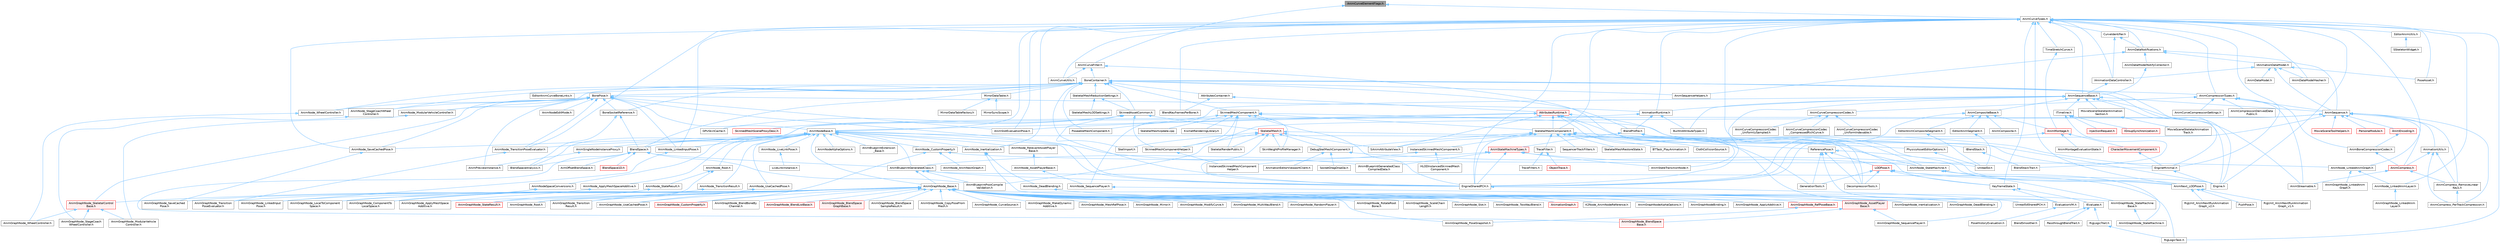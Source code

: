 digraph "AnimCurveElementFlags.h"
{
 // INTERACTIVE_SVG=YES
 // LATEX_PDF_SIZE
  bgcolor="transparent";
  edge [fontname=Helvetica,fontsize=10,labelfontname=Helvetica,labelfontsize=10];
  node [fontname=Helvetica,fontsize=10,shape=box,height=0.2,width=0.4];
  Node1 [id="Node000001",label="AnimCurveElementFlags.h",height=0.2,width=0.4,color="gray40", fillcolor="grey60", style="filled", fontcolor="black",tooltip=" "];
  Node1 -> Node2 [id="edge1_Node000001_Node000002",dir="back",color="steelblue1",style="solid",tooltip=" "];
  Node2 [id="Node000002",label="AnimCurveFilter.h",height=0.2,width=0.4,color="grey40", fillcolor="white", style="filled",URL="$d6/d0e/AnimCurveFilter_8h.html",tooltip=" "];
  Node2 -> Node3 [id="edge2_Node000002_Node000003",dir="back",color="steelblue1",style="solid",tooltip=" "];
  Node3 [id="Node000003",label="AnimCurveUtils.h",height=0.2,width=0.4,color="grey40", fillcolor="white", style="filled",URL="$d2/d99/AnimCurveUtils_8h.html",tooltip=" "];
  Node2 -> Node4 [id="edge3_Node000002_Node000004",dir="back",color="steelblue1",style="solid",tooltip=" "];
  Node4 [id="Node000004",label="BoneContainer.h",height=0.2,width=0.4,color="grey40", fillcolor="white", style="filled",URL="$d9/d68/BoneContainer_8h.html",tooltip=" "];
  Node4 -> Node5 [id="edge4_Node000004_Node000005",dir="back",color="steelblue1",style="solid",tooltip=" "];
  Node5 [id="Node000005",label="AnimCompressionTypes.h",height=0.2,width=0.4,color="grey40", fillcolor="white", style="filled",URL="$d1/d3b/AnimCompressionTypes_8h.html",tooltip=" "];
  Node5 -> Node6 [id="edge5_Node000005_Node000006",dir="back",color="steelblue1",style="solid",tooltip=" "];
  Node6 [id="Node000006",label="AnimBoneCompressionCodec.h",height=0.2,width=0.4,color="grey40", fillcolor="white", style="filled",URL="$dd/dc3/AnimBoneCompressionCodec_8h.html",tooltip=" "];
  Node6 -> Node7 [id="edge6_Node000006_Node000007",dir="back",color="steelblue1",style="solid",tooltip=" "];
  Node7 [id="Node000007",label="AnimCompress.h",height=0.2,width=0.4,color="red", fillcolor="#FFF0F0", style="filled",URL="$dd/d6d/AnimCompress_8h.html",tooltip=" "];
  Node7 -> Node11 [id="edge7_Node000007_Node000011",dir="back",color="steelblue1",style="solid",tooltip=" "];
  Node11 [id="Node000011",label="AnimCompress_RemoveLinear\lKeys.h",height=0.2,width=0.4,color="grey40", fillcolor="white", style="filled",URL="$d1/d0a/AnimCompress__RemoveLinearKeys_8h.html",tooltip=" "];
  Node11 -> Node12 [id="edge8_Node000011_Node000012",dir="back",color="steelblue1",style="solid",tooltip=" "];
  Node12 [id="Node000012",label="AnimCompress_PerTrackCompression.h",height=0.2,width=0.4,color="grey40", fillcolor="white", style="filled",URL="$d1/d22/AnimCompress__PerTrackCompression_8h.html",tooltip=" "];
  Node7 -> Node14 [id="edge9_Node000007_Node000014",dir="back",color="steelblue1",style="solid",tooltip=" "];
  Node14 [id="Node000014",label="AnimStreamable.h",height=0.2,width=0.4,color="grey40", fillcolor="white", style="filled",URL="$d1/d46/AnimStreamable_8h.html",tooltip=" "];
  Node5 -> Node15 [id="edge10_Node000005_Node000015",dir="back",color="steelblue1",style="solid",tooltip=" "];
  Node15 [id="Node000015",label="AnimCompressionDerivedData\lPublic.h",height=0.2,width=0.4,color="grey40", fillcolor="white", style="filled",URL="$dc/d36/AnimCompressionDerivedDataPublic_8h.html",tooltip=" "];
  Node5 -> Node16 [id="edge11_Node000005_Node000016",dir="back",color="steelblue1",style="solid",tooltip=" "];
  Node16 [id="Node000016",label="AnimCurveCompressionCodec.h",height=0.2,width=0.4,color="grey40", fillcolor="white", style="filled",URL="$d3/d77/AnimCurveCompressionCodec_8h.html",tooltip=" "];
  Node16 -> Node17 [id="edge12_Node000016_Node000017",dir="back",color="steelblue1",style="solid",tooltip=" "];
  Node17 [id="Node000017",label="AnimCurveCompressionCodec\l_CompressedRichCurve.h",height=0.2,width=0.4,color="grey40", fillcolor="white", style="filled",URL="$db/d72/AnimCurveCompressionCodec__CompressedRichCurve_8h.html",tooltip=" "];
  Node16 -> Node18 [id="edge13_Node000016_Node000018",dir="back",color="steelblue1",style="solid",tooltip=" "];
  Node18 [id="Node000018",label="AnimCurveCompressionCodec\l_UniformIndexable.h",height=0.2,width=0.4,color="grey40", fillcolor="white", style="filled",URL="$d7/d0a/AnimCurveCompressionCodec__UniformIndexable_8h.html",tooltip=" "];
  Node16 -> Node19 [id="edge14_Node000016_Node000019",dir="back",color="steelblue1",style="solid",tooltip=" "];
  Node19 [id="Node000019",label="AnimCurveCompressionCodec\l_UniformlySampled.h",height=0.2,width=0.4,color="grey40", fillcolor="white", style="filled",URL="$da/d4c/AnimCurveCompressionCodec__UniformlySampled_8h.html",tooltip=" "];
  Node5 -> Node20 [id="edge15_Node000005_Node000020",dir="back",color="steelblue1",style="solid",tooltip=" "];
  Node20 [id="Node000020",label="AnimCurveCompressionSettings.h",height=0.2,width=0.4,color="grey40", fillcolor="white", style="filled",URL="$d0/d49/AnimCurveCompressionSettings_8h.html",tooltip=" "];
  Node5 -> Node21 [id="edge16_Node000005_Node000021",dir="back",color="steelblue1",style="solid",tooltip=" "];
  Node21 [id="Node000021",label="AnimSequence.h",height=0.2,width=0.4,color="grey40", fillcolor="white", style="filled",URL="$d0/d8a/AnimSequence_8h.html",tooltip=" "];
  Node21 -> Node22 [id="edge17_Node000021_Node000022",dir="back",color="steelblue1",style="solid",tooltip=" "];
  Node22 [id="Node000022",label="AnimBlueprintPostCompile\lValidation.h",height=0.2,width=0.4,color="grey40", fillcolor="white", style="filled",URL="$de/d1b/AnimBlueprintPostCompileValidation_8h.html",tooltip=" "];
  Node21 -> Node7 [id="edge18_Node000021_Node000007",dir="back",color="steelblue1",style="solid",tooltip=" "];
  Node21 -> Node12 [id="edge19_Node000021_Node000012",dir="back",color="steelblue1",style="solid",tooltip=" "];
  Node21 -> Node11 [id="edge20_Node000021_Node000011",dir="back",color="steelblue1",style="solid",tooltip=" "];
  Node21 -> Node23 [id="edge21_Node000021_Node000023",dir="back",color="steelblue1",style="solid",tooltip=" "];
  Node23 [id="Node000023",label="AnimEncoding.h",height=0.2,width=0.4,color="red", fillcolor="#FFF0F0", style="filled",URL="$d9/dfd/AnimEncoding_8h.html",tooltip=" "];
  Node23 -> Node6 [id="edge22_Node000023_Node000006",dir="back",color="steelblue1",style="solid",tooltip=" "];
  Node21 -> Node28 [id="edge23_Node000021_Node000028",dir="back",color="steelblue1",style="solid",tooltip=" "];
  Node28 [id="Node000028",label="AnimationUtils.h",height=0.2,width=0.4,color="grey40", fillcolor="white", style="filled",URL="$d6/db6/AnimationUtils_8h.html",tooltip=" "];
  Node28 -> Node7 [id="edge24_Node000028_Node000007",dir="back",color="steelblue1",style="solid",tooltip=" "];
  Node28 -> Node12 [id="edge25_Node000028_Node000012",dir="back",color="steelblue1",style="solid",tooltip=" "];
  Node28 -> Node11 [id="edge26_Node000028_Node000011",dir="back",color="steelblue1",style="solid",tooltip=" "];
  Node21 -> Node29 [id="edge27_Node000021_Node000029",dir="back",color="steelblue1",style="solid",tooltip=" "];
  Node29 [id="Node000029",label="BlendSpaceAnalysis.h",height=0.2,width=0.4,color="grey40", fillcolor="white", style="filled",URL="$d7/daf/BlendSpaceAnalysis_8h.html",tooltip=" "];
  Node21 -> Node30 [id="edge28_Node000021_Node000030",dir="back",color="steelblue1",style="solid",tooltip=" "];
  Node30 [id="Node000030",label="EngineSharedPCH.h",height=0.2,width=0.4,color="grey40", fillcolor="white", style="filled",URL="$dc/dbb/EngineSharedPCH_8h.html",tooltip=" "];
  Node30 -> Node31 [id="edge29_Node000030_Node000031",dir="back",color="steelblue1",style="solid",tooltip=" "];
  Node31 [id="Node000031",label="UnrealEdSharedPCH.h",height=0.2,width=0.4,color="grey40", fillcolor="white", style="filled",URL="$d1/de6/UnrealEdSharedPCH_8h.html",tooltip=" "];
  Node21 -> Node32 [id="edge30_Node000021_Node000032",dir="back",color="steelblue1",style="solid",tooltip=" "];
  Node32 [id="Node000032",label="MovieSceneToolHelpers.h",height=0.2,width=0.4,color="red", fillcolor="#FFF0F0", style="filled",URL="$d4/d0e/MovieSceneToolHelpers_8h.html",tooltip=" "];
  Node21 -> Node37 [id="edge31_Node000021_Node000037",dir="back",color="steelblue1",style="solid",tooltip=" "];
  Node37 [id="Node000037",label="PersonaModule.h",height=0.2,width=0.4,color="red", fillcolor="#FFF0F0", style="filled",URL="$de/d74/PersonaModule_8h.html",tooltip=" "];
  Node5 -> Node14 [id="edge32_Node000005_Node000014",dir="back",color="steelblue1",style="solid",tooltip=" "];
  Node4 -> Node39 [id="edge33_Node000004_Node000039",dir="back",color="steelblue1",style="solid",tooltip=" "];
  Node39 [id="Node000039",label="AnimNode_ModularVehicleController.h",height=0.2,width=0.4,color="grey40", fillcolor="white", style="filled",URL="$d8/d10/AnimNode__ModularVehicleController_8h.html",tooltip=" "];
  Node39 -> Node40 [id="edge34_Node000039_Node000040",dir="back",color="steelblue1",style="solid",tooltip=" "];
  Node40 [id="Node000040",label="AnimGraphNode_ModularVehicle\lController.h",height=0.2,width=0.4,color="grey40", fillcolor="white", style="filled",URL="$d3/d04/AnimGraphNode__ModularVehicleController_8h.html",tooltip=" "];
  Node4 -> Node41 [id="edge35_Node000004_Node000041",dir="back",color="steelblue1",style="solid",tooltip=" "];
  Node41 [id="Node000041",label="AnimNode_StageCoachWheel\lController.h",height=0.2,width=0.4,color="grey40", fillcolor="white", style="filled",URL="$d0/d68/AnimNode__StageCoachWheelController_8h.html",tooltip=" "];
  Node41 -> Node42 [id="edge36_Node000041_Node000042",dir="back",color="steelblue1",style="solid",tooltip=" "];
  Node42 [id="Node000042",label="AnimGraphNode_StageCoach\lWheelController.h",height=0.2,width=0.4,color="grey40", fillcolor="white", style="filled",URL="$d6/dbe/AnimGraphNode__StageCoachWheelController_8h.html",tooltip=" "];
  Node4 -> Node43 [id="edge37_Node000004_Node000043",dir="back",color="steelblue1",style="solid",tooltip=" "];
  Node43 [id="Node000043",label="AnimNode_WheelController.h",height=0.2,width=0.4,color="grey40", fillcolor="white", style="filled",URL="$d4/dbf/AnimNode__WheelController_8h.html",tooltip=" "];
  Node43 -> Node44 [id="edge38_Node000043_Node000044",dir="back",color="steelblue1",style="solid",tooltip=" "];
  Node44 [id="Node000044",label="AnimGraphNode_WheelController.h",height=0.2,width=0.4,color="grey40", fillcolor="white", style="filled",URL="$df/de4/AnimGraphNode__WheelController_8h.html",tooltip=" "];
  Node4 -> Node45 [id="edge39_Node000004_Node000045",dir="back",color="steelblue1",style="solid",tooltip=" "];
  Node45 [id="Node000045",label="AnimSequenceHelpers.h",height=0.2,width=0.4,color="grey40", fillcolor="white", style="filled",URL="$dd/d12/AnimSequenceHelpers_8h.html",tooltip=" "];
  Node4 -> Node46 [id="edge40_Node000004_Node000046",dir="back",color="steelblue1",style="solid",tooltip=" "];
  Node46 [id="Node000046",label="AttributesContainer.h",height=0.2,width=0.4,color="grey40", fillcolor="white", style="filled",URL="$d7/db7/AttributesContainer_8h.html",tooltip=" "];
  Node46 -> Node47 [id="edge41_Node000046_Node000047",dir="back",color="steelblue1",style="solid",tooltip=" "];
  Node47 [id="Node000047",label="AttributesRuntime.h",height=0.2,width=0.4,color="red", fillcolor="#FFF0F0", style="filled",URL="$dc/dc1/AttributesRuntime_8h.html",tooltip=" "];
  Node47 -> Node48 [id="edge42_Node000047_Node000048",dir="back",color="steelblue1",style="solid",tooltip=" "];
  Node48 [id="Node000048",label="AnimNext_LODPose.h",height=0.2,width=0.4,color="grey40", fillcolor="white", style="filled",URL="$d7/d76/AnimNext__LODPose_8h.html",tooltip=" "];
  Node48 -> Node49 [id="edge43_Node000048_Node000049",dir="back",color="steelblue1",style="solid",tooltip=" "];
  Node49 [id="Node000049",label="PushPose.h",height=0.2,width=0.4,color="grey40", fillcolor="white", style="filled",URL="$d2/de9/PushPose_8h.html",tooltip=" "];
  Node48 -> Node50 [id="edge44_Node000048_Node000050",dir="back",color="steelblue1",style="solid",tooltip=" "];
  Node50 [id="Node000050",label="RigUnit_AnimNextRunAnimation\lGraph_v1.h",height=0.2,width=0.4,color="grey40", fillcolor="white", style="filled",URL="$d1/df7/RigUnit__AnimNextRunAnimationGraph__v1_8h.html",tooltip=" "];
  Node48 -> Node51 [id="edge45_Node000048_Node000051",dir="back",color="steelblue1",style="solid",tooltip=" "];
  Node51 [id="Node000051",label="RigUnit_AnimNextRunAnimation\lGraph_v2.h",height=0.2,width=0.4,color="grey40", fillcolor="white", style="filled",URL="$d6/d84/RigUnit__AnimNextRunAnimationGraph__v2_8h.html",tooltip=" "];
  Node47 -> Node52 [id="edge46_Node000047_Node000052",dir="back",color="steelblue1",style="solid",tooltip=" "];
  Node52 [id="Node000052",label="AnimNodeBase.h",height=0.2,width=0.4,color="grey40", fillcolor="white", style="filled",URL="$d9/dce/AnimNodeBase_8h.html",tooltip=" "];
  Node52 -> Node53 [id="edge47_Node000052_Node000053",dir="back",color="steelblue1",style="solid",tooltip=" "];
  Node53 [id="Node000053",label="AnimBlueprintExtension\l_Base.h",height=0.2,width=0.4,color="grey40", fillcolor="white", style="filled",URL="$d1/d73/AnimBlueprintExtension__Base_8h.html",tooltip=" "];
  Node52 -> Node54 [id="edge48_Node000052_Node000054",dir="back",color="steelblue1",style="solid",tooltip=" "];
  Node54 [id="Node000054",label="AnimBlueprintGeneratedClass.h",height=0.2,width=0.4,color="grey40", fillcolor="white", style="filled",URL="$dc/d81/AnimBlueprintGeneratedClass_8h.html",tooltip=" "];
  Node54 -> Node22 [id="edge49_Node000054_Node000022",dir="back",color="steelblue1",style="solid",tooltip=" "];
  Node54 -> Node55 [id="edge50_Node000054_Node000055",dir="back",color="steelblue1",style="solid",tooltip=" "];
  Node55 [id="Node000055",label="AnimGraphNode_Base.h",height=0.2,width=0.4,color="grey40", fillcolor="white", style="filled",URL="$d0/dfb/AnimGraphNode__Base_8h.html",tooltip=" "];
  Node55 -> Node56 [id="edge51_Node000055_Node000056",dir="back",color="steelblue1",style="solid",tooltip=" "];
  Node56 [id="Node000056",label="AnimGraphNodeAlphaOptions.h",height=0.2,width=0.4,color="grey40", fillcolor="white", style="filled",URL="$d6/df6/AnimGraphNodeAlphaOptions_8h.html",tooltip=" "];
  Node55 -> Node57 [id="edge52_Node000055_Node000057",dir="back",color="steelblue1",style="solid",tooltip=" "];
  Node57 [id="Node000057",label="AnimGraphNodeBinding.h",height=0.2,width=0.4,color="grey40", fillcolor="white", style="filled",URL="$d6/d3b/AnimGraphNodeBinding_8h.html",tooltip=" "];
  Node55 -> Node58 [id="edge53_Node000055_Node000058",dir="back",color="steelblue1",style="solid",tooltip=" "];
  Node58 [id="Node000058",label="AnimGraphNode_ApplyAdditive.h",height=0.2,width=0.4,color="grey40", fillcolor="white", style="filled",URL="$da/d67/AnimGraphNode__ApplyAdditive_8h.html",tooltip=" "];
  Node55 -> Node59 [id="edge54_Node000055_Node000059",dir="back",color="steelblue1",style="solid",tooltip=" "];
  Node59 [id="Node000059",label="AnimGraphNode_ApplyMeshSpace\lAdditive.h",height=0.2,width=0.4,color="grey40", fillcolor="white", style="filled",URL="$dd/dc4/AnimGraphNode__ApplyMeshSpaceAdditive_8h.html",tooltip=" "];
  Node55 -> Node60 [id="edge55_Node000055_Node000060",dir="back",color="steelblue1",style="solid",tooltip=" "];
  Node60 [id="Node000060",label="AnimGraphNode_AssetPlayer\lBase.h",height=0.2,width=0.4,color="red", fillcolor="#FFF0F0", style="filled",URL="$d1/d4f/AnimGraphNode__AssetPlayerBase_8h.html",tooltip=" "];
  Node60 -> Node61 [id="edge56_Node000060_Node000061",dir="back",color="steelblue1",style="solid",tooltip=" "];
  Node61 [id="Node000061",label="AnimGraphNode_BlendSpace\lBase.h",height=0.2,width=0.4,color="red", fillcolor="#FFF0F0", style="filled",URL="$d7/d6d/AnimGraphNode__BlendSpaceBase_8h.html",tooltip=" "];
  Node60 -> Node71 [id="edge57_Node000060_Node000071",dir="back",color="steelblue1",style="solid",tooltip=" "];
  Node71 [id="Node000071",label="AnimGraphNode_SequencePlayer.h",height=0.2,width=0.4,color="grey40", fillcolor="white", style="filled",URL="$d2/d91/AnimGraphNode__SequencePlayer_8h.html",tooltip=" "];
  Node55 -> Node72 [id="edge58_Node000055_Node000072",dir="back",color="steelblue1",style="solid",tooltip=" "];
  Node72 [id="Node000072",label="AnimGraphNode_BlendBoneBy\lChannel.h",height=0.2,width=0.4,color="grey40", fillcolor="white", style="filled",URL="$de/da9/AnimGraphNode__BlendBoneByChannel_8h.html",tooltip=" "];
  Node55 -> Node73 [id="edge59_Node000055_Node000073",dir="back",color="steelblue1",style="solid",tooltip=" "];
  Node73 [id="Node000073",label="AnimGraphNode_BlendListBase.h",height=0.2,width=0.4,color="red", fillcolor="#FFF0F0", style="filled",URL="$d7/d20/AnimGraphNode__BlendListBase_8h.html",tooltip=" "];
  Node55 -> Node78 [id="edge60_Node000055_Node000078",dir="back",color="steelblue1",style="solid",tooltip=" "];
  Node78 [id="Node000078",label="AnimGraphNode_BlendSpace\lGraphBase.h",height=0.2,width=0.4,color="red", fillcolor="#FFF0F0", style="filled",URL="$d6/d44/AnimGraphNode__BlendSpaceGraphBase_8h.html",tooltip=" "];
  Node55 -> Node81 [id="edge61_Node000055_Node000081",dir="back",color="steelblue1",style="solid",tooltip=" "];
  Node81 [id="Node000081",label="AnimGraphNode_BlendSpace\lSampleResult.h",height=0.2,width=0.4,color="grey40", fillcolor="white", style="filled",URL="$de/df8/AnimGraphNode__BlendSpaceSampleResult_8h.html",tooltip=" "];
  Node55 -> Node82 [id="edge62_Node000055_Node000082",dir="back",color="steelblue1",style="solid",tooltip=" "];
  Node82 [id="Node000082",label="AnimGraphNode_ComponentTo\lLocalSpace.h",height=0.2,width=0.4,color="grey40", fillcolor="white", style="filled",URL="$d1/d3f/AnimGraphNode__ComponentToLocalSpace_8h.html",tooltip=" "];
  Node55 -> Node83 [id="edge63_Node000055_Node000083",dir="back",color="steelblue1",style="solid",tooltip=" "];
  Node83 [id="Node000083",label="AnimGraphNode_CopyPoseFrom\lMesh.h",height=0.2,width=0.4,color="grey40", fillcolor="white", style="filled",URL="$d6/d71/AnimGraphNode__CopyPoseFromMesh_8h.html",tooltip=" "];
  Node55 -> Node84 [id="edge64_Node000055_Node000084",dir="back",color="steelblue1",style="solid",tooltip=" "];
  Node84 [id="Node000084",label="AnimGraphNode_CurveSource.h",height=0.2,width=0.4,color="grey40", fillcolor="white", style="filled",URL="$dc/de5/AnimGraphNode__CurveSource_8h.html",tooltip=" "];
  Node55 -> Node85 [id="edge65_Node000055_Node000085",dir="back",color="steelblue1",style="solid",tooltip=" "];
  Node85 [id="Node000085",label="AnimGraphNode_CustomProperty.h",height=0.2,width=0.4,color="red", fillcolor="#FFF0F0", style="filled",URL="$d8/d3f/AnimGraphNode__CustomProperty_8h.html",tooltip=" "];
  Node55 -> Node89 [id="edge66_Node000055_Node000089",dir="back",color="steelblue1",style="solid",tooltip=" "];
  Node89 [id="Node000089",label="AnimGraphNode_DeadBlending.h",height=0.2,width=0.4,color="grey40", fillcolor="white", style="filled",URL="$d8/d73/AnimGraphNode__DeadBlending_8h.html",tooltip=" "];
  Node55 -> Node90 [id="edge67_Node000055_Node000090",dir="back",color="steelblue1",style="solid",tooltip=" "];
  Node90 [id="Node000090",label="AnimGraphNode_Inertialization.h",height=0.2,width=0.4,color="grey40", fillcolor="white", style="filled",URL="$d7/d66/AnimGraphNode__Inertialization_8h.html",tooltip=" "];
  Node55 -> Node91 [id="edge68_Node000055_Node000091",dir="back",color="steelblue1",style="solid",tooltip=" "];
  Node91 [id="Node000091",label="AnimGraphNode_LinkedInput\lPose.h",height=0.2,width=0.4,color="grey40", fillcolor="white", style="filled",URL="$d7/d8c/AnimGraphNode__LinkedInputPose_8h.html",tooltip=" "];
  Node55 -> Node92 [id="edge69_Node000055_Node000092",dir="back",color="steelblue1",style="solid",tooltip=" "];
  Node92 [id="Node000092",label="AnimGraphNode_LocalToComponent\lSpace.h",height=0.2,width=0.4,color="grey40", fillcolor="white", style="filled",URL="$d6/d01/AnimGraphNode__LocalToComponentSpace_8h.html",tooltip=" "];
  Node55 -> Node93 [id="edge70_Node000055_Node000093",dir="back",color="steelblue1",style="solid",tooltip=" "];
  Node93 [id="Node000093",label="AnimGraphNode_MakeDynamic\lAdditive.h",height=0.2,width=0.4,color="grey40", fillcolor="white", style="filled",URL="$d4/dc9/AnimGraphNode__MakeDynamicAdditive_8h.html",tooltip=" "];
  Node55 -> Node94 [id="edge71_Node000055_Node000094",dir="back",color="steelblue1",style="solid",tooltip=" "];
  Node94 [id="Node000094",label="AnimGraphNode_MeshRefPose.h",height=0.2,width=0.4,color="grey40", fillcolor="white", style="filled",URL="$d3/d58/AnimGraphNode__MeshRefPose_8h.html",tooltip=" "];
  Node55 -> Node95 [id="edge72_Node000055_Node000095",dir="back",color="steelblue1",style="solid",tooltip=" "];
  Node95 [id="Node000095",label="AnimGraphNode_Mirror.h",height=0.2,width=0.4,color="grey40", fillcolor="white", style="filled",URL="$de/d96/AnimGraphNode__Mirror_8h.html",tooltip=" "];
  Node55 -> Node96 [id="edge73_Node000055_Node000096",dir="back",color="steelblue1",style="solid",tooltip=" "];
  Node96 [id="Node000096",label="AnimGraphNode_ModifyCurve.h",height=0.2,width=0.4,color="grey40", fillcolor="white", style="filled",URL="$d5/d09/AnimGraphNode__ModifyCurve_8h.html",tooltip=" "];
  Node55 -> Node97 [id="edge74_Node000055_Node000097",dir="back",color="steelblue1",style="solid",tooltip=" "];
  Node97 [id="Node000097",label="AnimGraphNode_MultiWayBlend.h",height=0.2,width=0.4,color="grey40", fillcolor="white", style="filled",URL="$dd/dcb/AnimGraphNode__MultiWayBlend_8h.html",tooltip=" "];
  Node55 -> Node98 [id="edge75_Node000055_Node000098",dir="back",color="steelblue1",style="solid",tooltip=" "];
  Node98 [id="Node000098",label="AnimGraphNode_PoseSnapshot.h",height=0.2,width=0.4,color="grey40", fillcolor="white", style="filled",URL="$d1/d92/AnimGraphNode__PoseSnapshot_8h.html",tooltip=" "];
  Node55 -> Node99 [id="edge76_Node000055_Node000099",dir="back",color="steelblue1",style="solid",tooltip=" "];
  Node99 [id="Node000099",label="AnimGraphNode_RandomPlayer.h",height=0.2,width=0.4,color="grey40", fillcolor="white", style="filled",URL="$dc/d48/AnimGraphNode__RandomPlayer_8h.html",tooltip=" "];
  Node55 -> Node100 [id="edge77_Node000055_Node000100",dir="back",color="steelblue1",style="solid",tooltip=" "];
  Node100 [id="Node000100",label="AnimGraphNode_RefPoseBase.h",height=0.2,width=0.4,color="red", fillcolor="#FFF0F0", style="filled",URL="$d8/d34/AnimGraphNode__RefPoseBase_8h.html",tooltip=" "];
  Node100 -> Node98 [id="edge78_Node000100_Node000098",dir="back",color="steelblue1",style="solid",tooltip=" "];
  Node55 -> Node103 [id="edge79_Node000055_Node000103",dir="back",color="steelblue1",style="solid",tooltip=" "];
  Node103 [id="Node000103",label="AnimGraphNode_Root.h",height=0.2,width=0.4,color="grey40", fillcolor="white", style="filled",URL="$d2/d39/AnimGraphNode__Root_8h.html",tooltip=" "];
  Node55 -> Node104 [id="edge80_Node000055_Node000104",dir="back",color="steelblue1",style="solid",tooltip=" "];
  Node104 [id="Node000104",label="AnimGraphNode_RotateRoot\lBone.h",height=0.2,width=0.4,color="grey40", fillcolor="white", style="filled",URL="$d4/de0/AnimGraphNode__RotateRootBone_8h.html",tooltip=" "];
  Node55 -> Node105 [id="edge81_Node000055_Node000105",dir="back",color="steelblue1",style="solid",tooltip=" "];
  Node105 [id="Node000105",label="AnimGraphNode_SaveCached\lPose.h",height=0.2,width=0.4,color="grey40", fillcolor="white", style="filled",URL="$df/d5e/AnimGraphNode__SaveCachedPose_8h.html",tooltip=" "];
  Node55 -> Node106 [id="edge82_Node000055_Node000106",dir="back",color="steelblue1",style="solid",tooltip=" "];
  Node106 [id="Node000106",label="AnimGraphNode_ScaleChain\lLength.h",height=0.2,width=0.4,color="grey40", fillcolor="white", style="filled",URL="$d9/df8/AnimGraphNode__ScaleChainLength_8h.html",tooltip=" "];
  Node55 -> Node107 [id="edge83_Node000055_Node000107",dir="back",color="steelblue1",style="solid",tooltip=" "];
  Node107 [id="Node000107",label="AnimGraphNode_SkeletalControl\lBase.h",height=0.2,width=0.4,color="red", fillcolor="#FFF0F0", style="filled",URL="$d9/dff/AnimGraphNode__SkeletalControlBase_8h.html",tooltip=" "];
  Node107 -> Node40 [id="edge84_Node000107_Node000040",dir="back",color="steelblue1",style="solid",tooltip=" "];
  Node107 -> Node42 [id="edge85_Node000107_Node000042",dir="back",color="steelblue1",style="solid",tooltip=" "];
  Node107 -> Node44 [id="edge86_Node000107_Node000044",dir="back",color="steelblue1",style="solid",tooltip=" "];
  Node55 -> Node129 [id="edge87_Node000055_Node000129",dir="back",color="steelblue1",style="solid",tooltip=" "];
  Node129 [id="Node000129",label="AnimGraphNode_Slot.h",height=0.2,width=0.4,color="grey40", fillcolor="white", style="filled",URL="$df/d63/AnimGraphNode__Slot_8h.html",tooltip=" "];
  Node55 -> Node130 [id="edge88_Node000055_Node000130",dir="back",color="steelblue1",style="solid",tooltip=" "];
  Node130 [id="Node000130",label="AnimGraphNode_StateMachine\lBase.h",height=0.2,width=0.4,color="grey40", fillcolor="white", style="filled",URL="$dc/d11/AnimGraphNode__StateMachineBase_8h.html",tooltip=" "];
  Node130 -> Node131 [id="edge89_Node000130_Node000131",dir="back",color="steelblue1",style="solid",tooltip=" "];
  Node131 [id="Node000131",label="AnimGraphNode_StateMachine.h",height=0.2,width=0.4,color="grey40", fillcolor="white", style="filled",URL="$d9/d4d/AnimGraphNode__StateMachine_8h.html",tooltip=" "];
  Node55 -> Node132 [id="edge90_Node000055_Node000132",dir="back",color="steelblue1",style="solid",tooltip=" "];
  Node132 [id="Node000132",label="AnimGraphNode_StateResult.h",height=0.2,width=0.4,color="red", fillcolor="#FFF0F0", style="filled",URL="$d3/d7e/AnimGraphNode__StateResult_8h.html",tooltip=" "];
  Node55 -> Node134 [id="edge91_Node000055_Node000134",dir="back",color="steelblue1",style="solid",tooltip=" "];
  Node134 [id="Node000134",label="AnimGraphNode_Transition\lPoseEvaluator.h",height=0.2,width=0.4,color="grey40", fillcolor="white", style="filled",URL="$d8/dec/AnimGraphNode__TransitionPoseEvaluator_8h.html",tooltip=" "];
  Node55 -> Node135 [id="edge92_Node000055_Node000135",dir="back",color="steelblue1",style="solid",tooltip=" "];
  Node135 [id="Node000135",label="AnimGraphNode_Transition\lResult.h",height=0.2,width=0.4,color="grey40", fillcolor="white", style="filled",URL="$d7/d74/AnimGraphNode__TransitionResult_8h.html",tooltip=" "];
  Node55 -> Node136 [id="edge93_Node000055_Node000136",dir="back",color="steelblue1",style="solid",tooltip=" "];
  Node136 [id="Node000136",label="AnimGraphNode_TwoWayBlend.h",height=0.2,width=0.4,color="grey40", fillcolor="white", style="filled",URL="$d0/df0/AnimGraphNode__TwoWayBlend_8h.html",tooltip=" "];
  Node55 -> Node137 [id="edge94_Node000055_Node000137",dir="back",color="steelblue1",style="solid",tooltip=" "];
  Node137 [id="Node000137",label="AnimGraphNode_UseCachedPose.h",height=0.2,width=0.4,color="grey40", fillcolor="white", style="filled",URL="$d8/d30/AnimGraphNode__UseCachedPose_8h.html",tooltip=" "];
  Node55 -> Node138 [id="edge95_Node000055_Node000138",dir="back",color="steelblue1",style="solid",tooltip=" "];
  Node138 [id="Node000138",label="AnimationGraph.h",height=0.2,width=0.4,color="red", fillcolor="#FFF0F0", style="filled",URL="$df/d2e/AnimationGraph_8h.html",tooltip=" "];
  Node55 -> Node143 [id="edge96_Node000055_Node000143",dir="back",color="steelblue1",style="solid",tooltip=" "];
  Node143 [id="Node000143",label="K2Node_AnimNodeReference.h",height=0.2,width=0.4,color="grey40", fillcolor="white", style="filled",URL="$d2/d81/K2Node__AnimNodeReference_8h.html",tooltip=" "];
  Node54 -> Node144 [id="edge97_Node000054_Node000144",dir="back",color="steelblue1",style="solid",tooltip=" "];
  Node144 [id="Node000144",label="Engine.h",height=0.2,width=0.4,color="grey40", fillcolor="white", style="filled",URL="$d1/d34/Public_2Engine_8h.html",tooltip=" "];
  Node54 -> Node30 [id="edge98_Node000054_Node000030",dir="back",color="steelblue1",style="solid",tooltip=" "];
  Node52 -> Node55 [id="edge99_Node000052_Node000055",dir="back",color="steelblue1",style="solid",tooltip=" "];
  Node52 -> Node145 [id="edge100_Node000052_Node000145",dir="back",color="steelblue1",style="solid",tooltip=" "];
  Node145 [id="Node000145",label="AnimNodeAlphaOptions.h",height=0.2,width=0.4,color="grey40", fillcolor="white", style="filled",URL="$df/d96/AnimNodeAlphaOptions_8h.html",tooltip=" "];
  Node52 -> Node146 [id="edge101_Node000052_Node000146",dir="back",color="steelblue1",style="solid",tooltip=" "];
  Node146 [id="Node000146",label="AnimNodeSpaceConversions.h",height=0.2,width=0.4,color="grey40", fillcolor="white", style="filled",URL="$da/d0a/AnimNodeSpaceConversions_8h.html",tooltip=" "];
  Node146 -> Node82 [id="edge102_Node000146_Node000082",dir="back",color="steelblue1",style="solid",tooltip=" "];
  Node146 -> Node92 [id="edge103_Node000146_Node000092",dir="back",color="steelblue1",style="solid",tooltip=" "];
  Node52 -> Node147 [id="edge104_Node000052_Node000147",dir="back",color="steelblue1",style="solid",tooltip=" "];
  Node147 [id="Node000147",label="AnimNode_ApplyMeshSpaceAdditive.h",height=0.2,width=0.4,color="grey40", fillcolor="white", style="filled",URL="$d9/d6b/AnimNode__ApplyMeshSpaceAdditive_8h.html",tooltip=" "];
  Node147 -> Node59 [id="edge105_Node000147_Node000059",dir="back",color="steelblue1",style="solid",tooltip=" "];
  Node52 -> Node148 [id="edge106_Node000052_Node000148",dir="back",color="steelblue1",style="solid",tooltip=" "];
  Node148 [id="Node000148",label="AnimNode_CustomProperty.h",height=0.2,width=0.4,color="grey40", fillcolor="white", style="filled",URL="$d3/ddc/AnimNode__CustomProperty_8h.html",tooltip=" "];
  Node148 -> Node85 [id="edge107_Node000148_Node000085",dir="back",color="steelblue1",style="solid",tooltip=" "];
  Node148 -> Node149 [id="edge108_Node000148_Node000149",dir="back",color="steelblue1",style="solid",tooltip=" "];
  Node149 [id="Node000149",label="AnimNode_AnimNextGraph.h",height=0.2,width=0.4,color="grey40", fillcolor="white", style="filled",URL="$d5/d20/AnimNode__AnimNextGraph_8h.html",tooltip=" "];
  Node148 -> Node150 [id="edge109_Node000148_Node000150",dir="back",color="steelblue1",style="solid",tooltip=" "];
  Node150 [id="Node000150",label="AnimNode_LinkedAnimGraph.h",height=0.2,width=0.4,color="grey40", fillcolor="white", style="filled",URL="$d8/d5e/AnimNode__LinkedAnimGraph_8h.html",tooltip=" "];
  Node150 -> Node87 [id="edge110_Node000150_Node000087",dir="back",color="steelblue1",style="solid",tooltip=" "];
  Node87 [id="Node000087",label="AnimGraphNode_LinkedAnim\lGraph.h",height=0.2,width=0.4,color="grey40", fillcolor="white", style="filled",URL="$da/dd5/AnimGraphNode__LinkedAnimGraph_8h.html",tooltip=" "];
  Node150 -> Node151 [id="edge111_Node000150_Node000151",dir="back",color="steelblue1",style="solid",tooltip=" "];
  Node151 [id="Node000151",label="AnimNode_LinkedAnimLayer.h",height=0.2,width=0.4,color="grey40", fillcolor="white", style="filled",URL="$da/d11/AnimNode__LinkedAnimLayer_8h.html",tooltip=" "];
  Node151 -> Node88 [id="edge112_Node000151_Node000088",dir="back",color="steelblue1",style="solid",tooltip=" "];
  Node88 [id="Node000088",label="AnimGraphNode_LinkedAnim\lLayer.h",height=0.2,width=0.4,color="grey40", fillcolor="white", style="filled",URL="$dc/d51/AnimGraphNode__LinkedAnimLayer_8h.html",tooltip=" "];
  Node52 -> Node152 [id="edge113_Node000052_Node000152",dir="back",color="steelblue1",style="solid",tooltip=" "];
  Node152 [id="Node000152",label="AnimNode_Inertialization.h",height=0.2,width=0.4,color="grey40", fillcolor="white", style="filled",URL="$d8/d62/AnimNode__Inertialization_8h.html",tooltip=" "];
  Node152 -> Node90 [id="edge114_Node000152_Node000090",dir="back",color="steelblue1",style="solid",tooltip=" "];
  Node152 -> Node153 [id="edge115_Node000152_Node000153",dir="back",color="steelblue1",style="solid",tooltip=" "];
  Node153 [id="Node000153",label="AnimNode_DeadBlending.h",height=0.2,width=0.4,color="grey40", fillcolor="white", style="filled",URL="$df/dfa/AnimNode__DeadBlending_8h.html",tooltip=" "];
  Node153 -> Node89 [id="edge116_Node000153_Node000089",dir="back",color="steelblue1",style="solid",tooltip=" "];
  Node52 -> Node154 [id="edge117_Node000052_Node000154",dir="back",color="steelblue1",style="solid",tooltip=" "];
  Node154 [id="Node000154",label="AnimNode_LinkedInputPose.h",height=0.2,width=0.4,color="grey40", fillcolor="white", style="filled",URL="$d3/d07/AnimNode__LinkedInputPose_8h.html",tooltip=" "];
  Node154 -> Node91 [id="edge118_Node000154_Node000091",dir="back",color="steelblue1",style="solid",tooltip=" "];
  Node52 -> Node155 [id="edge119_Node000052_Node000155",dir="back",color="steelblue1",style="solid",tooltip=" "];
  Node155 [id="Node000155",label="AnimNode_LiveLinkPose.h",height=0.2,width=0.4,color="grey40", fillcolor="white", style="filled",URL="$df/d09/AnimNode__LiveLinkPose_8h.html",tooltip=" "];
  Node155 -> Node156 [id="edge120_Node000155_Node000156",dir="back",color="steelblue1",style="solid",tooltip=" "];
  Node156 [id="Node000156",label="LiveLinkInstance.h",height=0.2,width=0.4,color="grey40", fillcolor="white", style="filled",URL="$d5/d97/LiveLinkInstance_8h.html",tooltip=" "];
  Node52 -> Node157 [id="edge121_Node000052_Node000157",dir="back",color="steelblue1",style="solid",tooltip=" "];
  Node157 [id="Node000157",label="AnimNode_RelevantAssetPlayer\lBase.h",height=0.2,width=0.4,color="grey40", fillcolor="white", style="filled",URL="$d5/d02/AnimNode__RelevantAssetPlayerBase_8h.html",tooltip=" "];
  Node157 -> Node158 [id="edge122_Node000157_Node000158",dir="back",color="steelblue1",style="solid",tooltip=" "];
  Node158 [id="Node000158",label="AnimNode_AssetPlayerBase.h",height=0.2,width=0.4,color="grey40", fillcolor="white", style="filled",URL="$db/d4a/AnimNode__AssetPlayerBase_8h.html",tooltip=" "];
  Node158 -> Node159 [id="edge123_Node000158_Node000159",dir="back",color="steelblue1",style="solid",tooltip=" "];
  Node159 [id="Node000159",label="AnimNode_SequencePlayer.h",height=0.2,width=0.4,color="grey40", fillcolor="white", style="filled",URL="$d6/d7e/AnimNode__SequencePlayer_8h.html",tooltip=" "];
  Node159 -> Node71 [id="edge124_Node000159_Node000071",dir="back",color="steelblue1",style="solid",tooltip=" "];
  Node52 -> Node160 [id="edge125_Node000052_Node000160",dir="back",color="steelblue1",style="solid",tooltip=" "];
  Node160 [id="Node000160",label="AnimNode_Root.h",height=0.2,width=0.4,color="grey40", fillcolor="white", style="filled",URL="$d3/d2c/AnimNode__Root_8h.html",tooltip=" "];
  Node160 -> Node103 [id="edge126_Node000160_Node000103",dir="back",color="steelblue1",style="solid",tooltip=" "];
  Node160 -> Node161 [id="edge127_Node000160_Node000161",dir="back",color="steelblue1",style="solid",tooltip=" "];
  Node161 [id="Node000161",label="AnimNode_StateResult.h",height=0.2,width=0.4,color="grey40", fillcolor="white", style="filled",URL="$d5/ded/AnimNode__StateResult_8h.html",tooltip=" "];
  Node161 -> Node132 [id="edge128_Node000161_Node000132",dir="back",color="steelblue1",style="solid",tooltip=" "];
  Node52 -> Node162 [id="edge129_Node000052_Node000162",dir="back",color="steelblue1",style="solid",tooltip=" "];
  Node162 [id="Node000162",label="AnimNode_SaveCachedPose.h",height=0.2,width=0.4,color="grey40", fillcolor="white", style="filled",URL="$d8/d46/AnimNode__SaveCachedPose_8h.html",tooltip=" "];
  Node162 -> Node105 [id="edge130_Node000162_Node000105",dir="back",color="steelblue1",style="solid",tooltip=" "];
  Node52 -> Node163 [id="edge131_Node000052_Node000163",dir="back",color="steelblue1",style="solid",tooltip=" "];
  Node163 [id="Node000163",label="AnimNode_StateMachine.h",height=0.2,width=0.4,color="grey40", fillcolor="white", style="filled",URL="$df/d8f/AnimNode__StateMachine_8h.html",tooltip=" "];
  Node163 -> Node131 [id="edge132_Node000163_Node000131",dir="back",color="steelblue1",style="solid",tooltip=" "];
  Node163 -> Node130 [id="edge133_Node000163_Node000130",dir="back",color="steelblue1",style="solid",tooltip=" "];
  Node52 -> Node164 [id="edge134_Node000052_Node000164",dir="back",color="steelblue1",style="solid",tooltip=" "];
  Node164 [id="Node000164",label="AnimNode_TransitionPoseEvaluator.h",height=0.2,width=0.4,color="grey40", fillcolor="white", style="filled",URL="$db/df6/AnimNode__TransitionPoseEvaluator_8h.html",tooltip=" "];
  Node164 -> Node134 [id="edge135_Node000164_Node000134",dir="back",color="steelblue1",style="solid",tooltip=" "];
  Node52 -> Node165 [id="edge136_Node000052_Node000165",dir="back",color="steelblue1",style="solid",tooltip=" "];
  Node165 [id="Node000165",label="AnimNode_TransitionResult.h",height=0.2,width=0.4,color="grey40", fillcolor="white", style="filled",URL="$d7/d1b/AnimNode__TransitionResult_8h.html",tooltip=" "];
  Node165 -> Node135 [id="edge137_Node000165_Node000135",dir="back",color="steelblue1",style="solid",tooltip=" "];
  Node52 -> Node166 [id="edge138_Node000052_Node000166",dir="back",color="steelblue1",style="solid",tooltip=" "];
  Node166 [id="Node000166",label="AnimNode_UseCachedPose.h",height=0.2,width=0.4,color="grey40", fillcolor="white", style="filled",URL="$de/d6a/AnimNode__UseCachedPose_8h.html",tooltip=" "];
  Node166 -> Node137 [id="edge139_Node000166_Node000137",dir="back",color="steelblue1",style="solid",tooltip=" "];
  Node52 -> Node167 [id="edge140_Node000052_Node000167",dir="back",color="steelblue1",style="solid",tooltip=" "];
  Node167 [id="Node000167",label="AnimSingleNodeInstanceProxy.h",height=0.2,width=0.4,color="grey40", fillcolor="white", style="filled",URL="$dc/de5/AnimSingleNodeInstanceProxy_8h.html",tooltip=" "];
  Node167 -> Node168 [id="edge141_Node000167_Node000168",dir="back",color="steelblue1",style="solid",tooltip=" "];
  Node168 [id="Node000168",label="AnimPreviewInstance.h",height=0.2,width=0.4,color="grey40", fillcolor="white", style="filled",URL="$d1/d84/AnimPreviewInstance_8h.html",tooltip=" "];
  Node52 -> Node169 [id="edge142_Node000052_Node000169",dir="back",color="steelblue1",style="solid",tooltip=" "];
  Node169 [id="Node000169",label="BlendSpace.h",height=0.2,width=0.4,color="grey40", fillcolor="white", style="filled",URL="$d7/d9b/BlendSpace_8h.html",tooltip=" "];
  Node169 -> Node170 [id="edge143_Node000169_Node000170",dir="back",color="steelblue1",style="solid",tooltip=" "];
  Node170 [id="Node000170",label="AimOffsetBlendSpace.h",height=0.2,width=0.4,color="grey40", fillcolor="white", style="filled",URL="$d3/d5d/AimOffsetBlendSpace_8h.html",tooltip=" "];
  Node169 -> Node54 [id="edge144_Node000169_Node000054",dir="back",color="steelblue1",style="solid",tooltip=" "];
  Node169 -> Node22 [id="edge145_Node000169_Node000022",dir="back",color="steelblue1",style="solid",tooltip=" "];
  Node169 -> Node61 [id="edge146_Node000169_Node000061",dir="back",color="steelblue1",style="solid",tooltip=" "];
  Node169 -> Node171 [id="edge147_Node000169_Node000171",dir="back",color="steelblue1",style="solid",tooltip=" "];
  Node171 [id="Node000171",label="BlendSpace1D.h",height=0.2,width=0.4,color="red", fillcolor="#FFF0F0", style="filled",URL="$d5/d90/BlendSpace1D_8h.html",tooltip=" "];
  Node169 -> Node29 [id="edge148_Node000169_Node000029",dir="back",color="steelblue1",style="solid",tooltip=" "];
  Node52 -> Node30 [id="edge149_Node000052_Node000030",dir="back",color="steelblue1",style="solid",tooltip=" "];
  Node52 -> Node173 [id="edge150_Node000052_Node000173",dir="back",color="steelblue1",style="solid",tooltip=" "];
  Node173 [id="Node000173",label="IAnimBlueprintGeneratedClass\lCompiledData.h",height=0.2,width=0.4,color="grey40", fillcolor="white", style="filled",URL="$d6/de8/IAnimBlueprintGeneratedClassCompiledData_8h.html",tooltip=" "];
  Node47 -> Node174 [id="edge151_Node000047_Node000174",dir="back",color="steelblue1",style="solid",tooltip=" "];
  Node174 [id="Node000174",label="AnimSlotEvaluationPose.h",height=0.2,width=0.4,color="grey40", fillcolor="white", style="filled",URL="$db/d61/AnimSlotEvaluationPose_8h.html",tooltip=" "];
  Node47 -> Node179 [id="edge152_Node000047_Node000179",dir="back",color="steelblue1",style="solid",tooltip=" "];
  Node179 [id="Node000179",label="DecompressionTools.h",height=0.2,width=0.4,color="grey40", fillcolor="white", style="filled",URL="$db/dae/DecompressionTools_8h.html",tooltip=" "];
  Node47 -> Node180 [id="edge153_Node000047_Node000180",dir="back",color="steelblue1",style="solid",tooltip=" "];
  Node180 [id="Node000180",label="GenerationTools.h",height=0.2,width=0.4,color="grey40", fillcolor="white", style="filled",URL="$d9/d81/GenerationTools_8h.html",tooltip=" "];
  Node47 -> Node181 [id="edge154_Node000047_Node000181",dir="back",color="steelblue1",style="solid",tooltip=" "];
  Node181 [id="Node000181",label="KeyframeState.h",height=0.2,width=0.4,color="grey40", fillcolor="white", style="filled",URL="$d3/dcd/KeyframeState_8h.html",tooltip=" "];
  Node181 -> Node182 [id="edge155_Node000181_Node000182",dir="back",color="steelblue1",style="solid",tooltip=" "];
  Node182 [id="Node000182",label="EvaluationVM.h",height=0.2,width=0.4,color="grey40", fillcolor="white", style="filled",URL="$d0/d71/EvaluationVM_8h.html",tooltip=" "];
  Node182 -> Node183 [id="edge156_Node000182_Node000183",dir="back",color="steelblue1",style="solid",tooltip=" "];
  Node183 [id="Node000183",label="PoseHistoryEvaluation.h",height=0.2,width=0.4,color="grey40", fillcolor="white", style="filled",URL="$d5/d97/PoseHistoryEvaluation_8h.html",tooltip=" "];
  Node181 -> Node184 [id="edge157_Node000181_Node000184",dir="back",color="steelblue1",style="solid",tooltip=" "];
  Node184 [id="Node000184",label="IEvaluate.h",height=0.2,width=0.4,color="grey40", fillcolor="white", style="filled",URL="$d8/d35/IEvaluate_8h.html",tooltip=" "];
  Node184 -> Node185 [id="edge158_Node000184_Node000185",dir="back",color="steelblue1",style="solid",tooltip=" "];
  Node185 [id="Node000185",label="BlendSmoother.h",height=0.2,width=0.4,color="grey40", fillcolor="white", style="filled",URL="$d8/d3e/BlendSmoother_8h.html",tooltip=" "];
  Node184 -> Node186 [id="edge159_Node000184_Node000186",dir="back",color="steelblue1",style="solid",tooltip=" "];
  Node186 [id="Node000186",label="PassthroughBlendTrait.h",height=0.2,width=0.4,color="grey40", fillcolor="white", style="filled",URL="$d7/d0b/PassthroughBlendTrait_8h.html",tooltip=" "];
  Node184 -> Node187 [id="edge160_Node000184_Node000187",dir="back",color="steelblue1",style="solid",tooltip=" "];
  Node187 [id="Node000187",label="RigLogicTrait.h",height=0.2,width=0.4,color="grey40", fillcolor="white", style="filled",URL="$d7/dfd/RigLogicTrait_8h.html",tooltip=" "];
  Node187 -> Node188 [id="edge161_Node000187_Node000188",dir="back",color="steelblue1",style="solid",tooltip=" "];
  Node188 [id="Node000188",label="RigLogicTask.h",height=0.2,width=0.4,color="grey40", fillcolor="white", style="filled",URL="$dd/de7/RigLogicTask_8h.html",tooltip=" "];
  Node47 -> Node190 [id="edge162_Node000047_Node000190",dir="back",color="steelblue1",style="solid",tooltip=" "];
  Node190 [id="Node000190",label="SAnimAttributeView.h",height=0.2,width=0.4,color="grey40", fillcolor="white", style="filled",URL="$df/d42/SAnimAttributeView_8h.html",tooltip=" "];
  Node47 -> Node191 [id="edge163_Node000047_Node000191",dir="back",color="steelblue1",style="solid",tooltip=" "];
  Node191 [id="Node000191",label="SkeletalMeshComponent.h",height=0.2,width=0.4,color="grey40", fillcolor="white", style="filled",URL="$d8/db5/SkeletalMeshComponent_8h.html",tooltip=" "];
  Node191 -> Node192 [id="edge164_Node000191_Node000192",dir="back",color="steelblue1",style="solid",tooltip=" "];
  Node192 [id="Node000192",label="BTTask_PlayAnimation.h",height=0.2,width=0.4,color="grey40", fillcolor="white", style="filled",URL="$db/d8d/BTTask__PlayAnimation_8h.html",tooltip=" "];
  Node191 -> Node193 [id="edge165_Node000191_Node000193",dir="back",color="steelblue1",style="solid",tooltip=" "];
  Node193 [id="Node000193",label="ClothCollisionSource.h",height=0.2,width=0.4,color="grey40", fillcolor="white", style="filled",URL="$d2/dac/ClothCollisionSource_8h.html",tooltip=" "];
  Node191 -> Node194 [id="edge166_Node000191_Node000194",dir="back",color="steelblue1",style="solid",tooltip=" "];
  Node194 [id="Node000194",label="DebugSkelMeshComponent.h",height=0.2,width=0.4,color="grey40", fillcolor="white", style="filled",URL="$d5/d33/DebugSkelMeshComponent_8h.html",tooltip=" "];
  Node194 -> Node195 [id="edge167_Node000194_Node000195",dir="back",color="steelblue1",style="solid",tooltip=" "];
  Node195 [id="Node000195",label="AnimationEditorViewportClient.h",height=0.2,width=0.4,color="grey40", fillcolor="white", style="filled",URL="$d1/d45/AnimationEditorViewportClient_8h.html",tooltip=" "];
  Node194 -> Node196 [id="edge168_Node000194_Node000196",dir="back",color="steelblue1",style="solid",tooltip=" "];
  Node196 [id="Node000196",label="SocketDragDropOp.h",height=0.2,width=0.4,color="grey40", fillcolor="white", style="filled",URL="$d2/d53/SocketDragDropOp_8h.html",tooltip=" "];
  Node194 -> Node197 [id="edge169_Node000194_Node000197",dir="back",color="steelblue1",style="solid",tooltip=" "];
  Node197 [id="Node000197",label="UnrealEd.h",height=0.2,width=0.4,color="grey40", fillcolor="white", style="filled",URL="$d2/d5f/UnrealEd_8h.html",tooltip=" "];
  Node191 -> Node198 [id="edge170_Node000191_Node000198",dir="back",color="steelblue1",style="solid",tooltip=" "];
  Node198 [id="Node000198",label="EngineMinimal.h",height=0.2,width=0.4,color="grey40", fillcolor="white", style="filled",URL="$d0/d2c/EngineMinimal_8h.html",tooltip=" "];
  Node198 -> Node144 [id="edge171_Node000198_Node000144",dir="back",color="steelblue1",style="solid",tooltip=" "];
  Node191 -> Node30 [id="edge172_Node000191_Node000030",dir="back",color="steelblue1",style="solid",tooltip=" "];
  Node191 -> Node199 [id="edge173_Node000191_Node000199",dir="back",color="steelblue1",style="solid",tooltip=" "];
  Node199 [id="Node000199",label="InstancedSkinnedMeshComponent.h",height=0.2,width=0.4,color="grey40", fillcolor="white", style="filled",URL="$d7/da7/InstancedSkinnedMeshComponent_8h.html",tooltip=" "];
  Node199 -> Node200 [id="edge174_Node000199_Node000200",dir="back",color="steelblue1",style="solid",tooltip=" "];
  Node200 [id="Node000200",label="HLODInstancedSkinnedMesh\lComponent.h",height=0.2,width=0.4,color="grey40", fillcolor="white", style="filled",URL="$d5/d06/HLODInstancedSkinnedMeshComponent_8h.html",tooltip=" "];
  Node199 -> Node201 [id="edge175_Node000199_Node000201",dir="back",color="steelblue1",style="solid",tooltip=" "];
  Node201 [id="Node000201",label="InstancedSkinnedMeshComponent\lHelper.h",height=0.2,width=0.4,color="grey40", fillcolor="white", style="filled",URL="$d1/d86/InstancedSkinnedMeshComponentHelper_8h.html",tooltip=" "];
  Node191 -> Node202 [id="edge176_Node000191_Node000202",dir="back",color="steelblue1",style="solid",tooltip=" "];
  Node202 [id="Node000202",label="PhysicsAssetEditorOptions.h",height=0.2,width=0.4,color="grey40", fillcolor="white", style="filled",URL="$df/d83/PhysicsAssetEditorOptions_8h.html",tooltip=" "];
  Node202 -> Node197 [id="edge177_Node000202_Node000197",dir="back",color="steelblue1",style="solid",tooltip=" "];
  Node191 -> Node203 [id="edge178_Node000191_Node000203",dir="back",color="steelblue1",style="solid",tooltip=" "];
  Node203 [id="Node000203",label="ReferencePose.h",height=0.2,width=0.4,color="grey40", fillcolor="white", style="filled",URL="$d7/d7f/ReferencePose_8h.html",tooltip=" "];
  Node203 -> Node48 [id="edge179_Node000203_Node000048",dir="back",color="steelblue1",style="solid",tooltip=" "];
  Node203 -> Node179 [id="edge180_Node000203_Node000179",dir="back",color="steelblue1",style="solid",tooltip=" "];
  Node203 -> Node182 [id="edge181_Node000203_Node000182",dir="back",color="steelblue1",style="solid",tooltip=" "];
  Node203 -> Node180 [id="edge182_Node000203_Node000180",dir="back",color="steelblue1",style="solid",tooltip=" "];
  Node203 -> Node204 [id="edge183_Node000203_Node000204",dir="back",color="steelblue1",style="solid",tooltip=" "];
  Node204 [id="Node000204",label="LODPose.h",height=0.2,width=0.4,color="red", fillcolor="#FFF0F0", style="filled",URL="$d5/d7b/LODPose_8h.html",tooltip=" "];
  Node204 -> Node48 [id="edge184_Node000204_Node000048",dir="back",color="steelblue1",style="solid",tooltip=" "];
  Node204 -> Node179 [id="edge185_Node000204_Node000179",dir="back",color="steelblue1",style="solid",tooltip=" "];
  Node204 -> Node180 [id="edge186_Node000204_Node000180",dir="back",color="steelblue1",style="solid",tooltip=" "];
  Node204 -> Node181 [id="edge187_Node000204_Node000181",dir="back",color="steelblue1",style="solid",tooltip=" "];
  Node204 -> Node188 [id="edge188_Node000204_Node000188",dir="back",color="steelblue1",style="solid",tooltip=" "];
  Node191 -> Node190 [id="edge189_Node000191_Node000190",dir="back",color="steelblue1",style="solid",tooltip=" "];
  Node191 -> Node208 [id="edge190_Node000191_Node000208",dir="back",color="steelblue1",style="solid",tooltip=" "];
  Node208 [id="Node000208",label="SequencerTrackFilters.h",height=0.2,width=0.4,color="grey40", fillcolor="white", style="filled",URL="$df/d72/SequencerTrackFilters_8h.html",tooltip=" "];
  Node191 -> Node209 [id="edge191_Node000191_Node000209",dir="back",color="steelblue1",style="solid",tooltip=" "];
  Node209 [id="Node000209",label="SkeletalMeshRestoreState.h",height=0.2,width=0.4,color="grey40", fillcolor="white", style="filled",URL="$d4/dfa/SkeletalMeshRestoreState_8h.html",tooltip=" "];
  Node191 -> Node210 [id="edge192_Node000191_Node000210",dir="back",color="steelblue1",style="solid",tooltip=" "];
  Node210 [id="Node000210",label="TraceFilter.h",height=0.2,width=0.4,color="grey40", fillcolor="white", style="filled",URL="$de/dc1/TraceFilter_8h.html",tooltip=" "];
  Node210 -> Node211 [id="edge193_Node000210_Node000211",dir="back",color="steelblue1",style="solid",tooltip=" "];
  Node211 [id="Node000211",label="ObjectTrace.h",height=0.2,width=0.4,color="red", fillcolor="#FFF0F0", style="filled",URL="$d5/d70/ObjectTrace_8h.html",tooltip=" "];
  Node210 -> Node245 [id="edge194_Node000210_Node000245",dir="back",color="steelblue1",style="solid",tooltip=" "];
  Node245 [id="Node000245",label="TraceFilters.h",height=0.2,width=0.4,color="grey40", fillcolor="white", style="filled",URL="$de/dc9/TraceFilters_8h.html",tooltip=" "];
  Node46 -> Node246 [id="edge195_Node000046_Node000246",dir="back",color="steelblue1",style="solid",tooltip=" "];
  Node246 [id="Node000246",label="BlendKeyframesPerBone.h",height=0.2,width=0.4,color="grey40", fillcolor="white", style="filled",URL="$d0/d52/BlendKeyframesPerBone_8h.html",tooltip=" "];
  Node4 -> Node247 [id="edge196_Node000004_Node000247",dir="back",color="steelblue1",style="solid",tooltip=" "];
  Node247 [id="Node000247",label="BlendProfile.h",height=0.2,width=0.4,color="grey40", fillcolor="white", style="filled",URL="$d6/d9c/BlendProfile_8h.html",tooltip=" "];
  Node247 -> Node163 [id="edge197_Node000247_Node000163",dir="back",color="steelblue1",style="solid",tooltip=" "];
  Node247 -> Node248 [id="edge198_Node000247_Node000248",dir="back",color="steelblue1",style="solid",tooltip=" "];
  Node248 [id="Node000248",label="AnimStateMachineTypes.h",height=0.2,width=0.4,color="red", fillcolor="#FFF0F0", style="filled",URL="$d2/dc8/AnimStateMachineTypes_8h.html",tooltip=" "];
  Node248 -> Node54 [id="edge199_Node000248_Node000054",dir="back",color="steelblue1",style="solid",tooltip=" "];
  Node248 -> Node163 [id="edge200_Node000248_Node000163",dir="back",color="steelblue1",style="solid",tooltip=" "];
  Node248 -> Node254 [id="edge201_Node000248_Node000254",dir="back",color="steelblue1",style="solid",tooltip=" "];
  Node254 [id="Node000254",label="AnimStateTransitionNode.h",height=0.2,width=0.4,color="grey40", fillcolor="white", style="filled",URL="$d3/db4/AnimStateTransitionNode_8h.html",tooltip=" "];
  Node248 -> Node30 [id="edge202_Node000248_Node000030",dir="back",color="steelblue1",style="solid",tooltip=" "];
  Node248 -> Node173 [id="edge203_Node000248_Node000173",dir="back",color="steelblue1",style="solid",tooltip=" "];
  Node247 -> Node254 [id="edge204_Node000247_Node000254",dir="back",color="steelblue1",style="solid",tooltip=" "];
  Node247 -> Node255 [id="edge205_Node000247_Node000255",dir="back",color="steelblue1",style="solid",tooltip=" "];
  Node255 [id="Node000255",label="IBlendStack.h",height=0.2,width=0.4,color="grey40", fillcolor="white", style="filled",URL="$df/d73/IBlendStack_8h.html",tooltip=" "];
  Node255 -> Node219 [id="edge206_Node000255_Node000219",dir="back",color="steelblue1",style="solid",tooltip=" "];
  Node219 [id="Node000219",label="BlendStackTrait.h",height=0.2,width=0.4,color="grey40", fillcolor="white", style="filled",URL="$dd/dc9/BlendStackTrait_8h.html",tooltip=" "];
  Node4 -> Node169 [id="edge207_Node000004_Node000169",dir="back",color="steelblue1",style="solid",tooltip=" "];
  Node4 -> Node256 [id="edge208_Node000004_Node000256",dir="back",color="steelblue1",style="solid",tooltip=" "];
  Node256 [id="Node000256",label="BonePose.h",height=0.2,width=0.4,color="grey40", fillcolor="white", style="filled",URL="$dd/d83/BonePose_8h.html",tooltip=" "];
  Node256 -> Node107 [id="edge209_Node000256_Node000107",dir="back",color="steelblue1",style="solid",tooltip=" "];
  Node256 -> Node52 [id="edge210_Node000256_Node000052",dir="back",color="steelblue1",style="solid",tooltip=" "];
  Node256 -> Node257 [id="edge211_Node000256_Node000257",dir="back",color="steelblue1",style="solid",tooltip=" "];
  Node257 [id="Node000257",label="AnimNodeEditMode.h",height=0.2,width=0.4,color="grey40", fillcolor="white", style="filled",URL="$df/df6/AnimNodeEditMode_8h.html",tooltip=" "];
  Node256 -> Node154 [id="edge212_Node000256_Node000154",dir="back",color="steelblue1",style="solid",tooltip=" "];
  Node256 -> Node39 [id="edge213_Node000256_Node000039",dir="back",color="steelblue1",style="solid",tooltip=" "];
  Node256 -> Node162 [id="edge214_Node000256_Node000162",dir="back",color="steelblue1",style="solid",tooltip=" "];
  Node256 -> Node41 [id="edge215_Node000256_Node000041",dir="back",color="steelblue1",style="solid",tooltip=" "];
  Node256 -> Node164 [id="edge216_Node000256_Node000164",dir="back",color="steelblue1",style="solid",tooltip=" "];
  Node256 -> Node43 [id="edge217_Node000256_Node000043",dir="back",color="steelblue1",style="solid",tooltip=" "];
  Node256 -> Node168 [id="edge218_Node000256_Node000168",dir="back",color="steelblue1",style="solid",tooltip=" "];
  Node256 -> Node174 [id="edge219_Node000256_Node000174",dir="back",color="steelblue1",style="solid",tooltip=" "];
  Node256 -> Node258 [id="edge220_Node000256_Node000258",dir="back",color="steelblue1",style="solid",tooltip=" "];
  Node258 [id="Node000258",label="AnimationRuntime.h",height=0.2,width=0.4,color="grey40", fillcolor="white", style="filled",URL="$da/d93/AnimationRuntime_8h.html",tooltip=" "];
  Node258 -> Node247 [id="edge221_Node000258_Node000247",dir="back",color="steelblue1",style="solid",tooltip=" "];
  Node258 -> Node169 [id="edge222_Node000258_Node000169",dir="back",color="steelblue1",style="solid",tooltip=" "];
  Node258 -> Node259 [id="edge223_Node000258_Node000259",dir="back",color="steelblue1",style="solid",tooltip=" "];
  Node259 [id="Node000259",label="BuiltInAttributeTypes.h",height=0.2,width=0.4,color="grey40", fillcolor="white", style="filled",URL="$dc/dd0/BuiltInAttributeTypes_8h.html",tooltip=" "];
  Node256 -> Node260 [id="edge224_Node000256_Node000260",dir="back",color="steelblue1",style="solid",tooltip=" "];
  Node260 [id="Node000260",label="BoneSocketReference.h",height=0.2,width=0.4,color="grey40", fillcolor="white", style="filled",URL="$d4/d1c/BoneSocketReference_8h.html",tooltip=" "];
  Node260 -> Node169 [id="edge225_Node000260_Node000169",dir="back",color="steelblue1",style="solid",tooltip=" "];
  Node260 -> Node29 [id="edge226_Node000260_Node000029",dir="back",color="steelblue1",style="solid",tooltip=" "];
  Node256 -> Node30 [id="edge227_Node000256_Node000030",dir="back",color="steelblue1",style="solid",tooltip=" "];
  Node4 -> Node260 [id="edge228_Node000004_Node000260",dir="back",color="steelblue1",style="solid",tooltip=" "];
  Node4 -> Node261 [id="edge229_Node000004_Node000261",dir="back",color="steelblue1",style="solid",tooltip=" "];
  Node261 [id="Node000261",label="EditorAnimCurveBoneLinks.h",height=0.2,width=0.4,color="grey40", fillcolor="white", style="filled",URL="$d8/dea/EditorAnimCurveBoneLinks_8h.html",tooltip=" "];
  Node4 -> Node144 [id="edge230_Node000004_Node000144",dir="back",color="steelblue1",style="solid",tooltip=" "];
  Node4 -> Node198 [id="edge231_Node000004_Node000198",dir="back",color="steelblue1",style="solid",tooltip=" "];
  Node4 -> Node30 [id="edge232_Node000004_Node000030",dir="back",color="steelblue1",style="solid",tooltip=" "];
  Node4 -> Node262 [id="edge233_Node000004_Node000262",dir="back",color="steelblue1",style="solid",tooltip=" "];
  Node262 [id="Node000262",label="MirrorDataTable.h",height=0.2,width=0.4,color="grey40", fillcolor="white", style="filled",URL="$d3/d9e/MirrorDataTable_8h.html",tooltip=" "];
  Node262 -> Node263 [id="edge234_Node000262_Node000263",dir="back",color="steelblue1",style="solid",tooltip=" "];
  Node263 [id="Node000263",label="MirrorDataTableFactory.h",height=0.2,width=0.4,color="grey40", fillcolor="white", style="filled",URL="$da/d92/MirrorDataTableFactory_8h.html",tooltip=" "];
  Node262 -> Node264 [id="edge235_Node000262_Node000264",dir="back",color="steelblue1",style="solid",tooltip=" "];
  Node264 [id="Node000264",label="MirrorSyncScope.h",height=0.2,width=0.4,color="grey40", fillcolor="white", style="filled",URL="$d6/d02/MirrorSyncScope_8h.html",tooltip=" "];
  Node4 -> Node265 [id="edge236_Node000004_Node000265",dir="back",color="steelblue1",style="solid",tooltip=" "];
  Node265 [id="Node000265",label="PoseableMeshComponent.h",height=0.2,width=0.4,color="grey40", fillcolor="white", style="filled",URL="$df/d28/PoseableMeshComponent_8h.html",tooltip=" "];
  Node4 -> Node266 [id="edge237_Node000004_Node000266",dir="back",color="steelblue1",style="solid",tooltip=" "];
  Node266 [id="Node000266",label="SkeletalMeshReductionSettings.h",height=0.2,width=0.4,color="grey40", fillcolor="white", style="filled",URL="$d9/dae/SkeletalMeshReductionSettings_8h.html",tooltip=" "];
  Node266 -> Node267 [id="edge238_Node000266_Node000267",dir="back",color="steelblue1",style="solid",tooltip=" "];
  Node267 [id="Node000267",label="SkeletalMeshLODSettings.h",height=0.2,width=0.4,color="grey40", fillcolor="white", style="filled",URL="$de/d1b/SkeletalMeshLODSettings_8h.html",tooltip=" "];
  Node266 -> Node268 [id="edge239_Node000266_Node000268",dir="back",color="steelblue1",style="solid",tooltip=" "];
  Node268 [id="Node000268",label="SkinnedAssetCommon.h",height=0.2,width=0.4,color="grey40", fillcolor="white", style="filled",URL="$dc/dea/SkinnedAssetCommon_8h.html",tooltip=" "];
  Node268 -> Node269 [id="edge240_Node000268_Node000269",dir="back",color="steelblue1",style="solid",tooltip=" "];
  Node269 [id="Node000269",label="GPUSkinCache.h",height=0.2,width=0.4,color="grey40", fillcolor="white", style="filled",URL="$d0/d2d/GPUSkinCache_8h.html",tooltip=" "];
  Node268 -> Node270 [id="edge241_Node000268_Node000270",dir="back",color="steelblue1",style="solid",tooltip=" "];
  Node270 [id="Node000270",label="SkelImport.h",height=0.2,width=0.4,color="grey40", fillcolor="white", style="filled",URL="$d2/d8b/SkelImport_8h.html",tooltip=" "];
  Node268 -> Node271 [id="edge242_Node000268_Node000271",dir="back",color="steelblue1",style="solid",tooltip=" "];
  Node271 [id="Node000271",label="SkeletalMesh.h",height=0.2,width=0.4,color="red", fillcolor="#FFF0F0", style="filled",URL="$d6/de7/SkeletalMesh_8h.html",tooltip=" "];
  Node271 -> Node194 [id="edge243_Node000271_Node000194",dir="back",color="steelblue1",style="solid",tooltip=" "];
  Node271 -> Node198 [id="edge244_Node000271_Node000198",dir="back",color="steelblue1",style="solid",tooltip=" "];
  Node271 -> Node30 [id="edge245_Node000271_Node000030",dir="back",color="steelblue1",style="solid",tooltip=" "];
  Node271 -> Node190 [id="edge246_Node000271_Node000190",dir="back",color="steelblue1",style="solid",tooltip=" "];
  Node271 -> Node270 [id="edge247_Node000271_Node000270",dir="back",color="steelblue1",style="solid",tooltip=" "];
  Node271 -> Node296 [id="edge248_Node000271_Node000296",dir="back",color="steelblue1",style="solid",tooltip=" "];
  Node296 [id="Node000296",label="SkeletalRenderPublic.h",height=0.2,width=0.4,color="grey40", fillcolor="white", style="filled",URL="$d5/d40/SkeletalRenderPublic_8h.html",tooltip=" "];
  Node271 -> Node297 [id="edge249_Node000271_Node000297",dir="back",color="steelblue1",style="solid",tooltip=" "];
  Node297 [id="Node000297",label="SkinWeightProfileManager.h",height=0.2,width=0.4,color="grey40", fillcolor="white", style="filled",URL="$d4/d83/SkinWeightProfileManager_8h.html",tooltip=" "];
  Node271 -> Node299 [id="edge250_Node000271_Node000299",dir="back",color="steelblue1",style="solid",tooltip=" "];
  Node299 [id="Node000299",label="SkinnedMeshComponentHelper.h",height=0.2,width=0.4,color="grey40", fillcolor="white", style="filled",URL="$db/d81/SkinnedMeshComponentHelper_8h.html",tooltip=" "];
  Node299 -> Node201 [id="edge251_Node000299_Node000201",dir="back",color="steelblue1",style="solid",tooltip=" "];
  Node268 -> Node299 [id="edge252_Node000268_Node000299",dir="back",color="steelblue1",style="solid",tooltip=" "];
  Node268 -> Node300 [id="edge253_Node000268_Node000300",dir="back",color="steelblue1",style="solid",tooltip=" "];
  Node300 [id="Node000300",label="SkinnedMeshSceneProxyDesc.h",height=0.2,width=0.4,color="red", fillcolor="#FFF0F0", style="filled",URL="$dd/d6b/SkinnedMeshSceneProxyDesc_8h.html",tooltip=" "];
  Node4 -> Node268 [id="edge254_Node000004_Node000268",dir="back",color="steelblue1",style="solid",tooltip=" "];
  Node4 -> Node302 [id="edge255_Node000004_Node000302",dir="back",color="steelblue1",style="solid",tooltip=" "];
  Node302 [id="Node000302",label="SkinnedMeshComponent.h",height=0.2,width=0.4,color="grey40", fillcolor="white", style="filled",URL="$da/d62/SkinnedMeshComponent_8h.html",tooltip=" "];
  Node302 -> Node144 [id="edge256_Node000302_Node000144",dir="back",color="steelblue1",style="solid",tooltip=" "];
  Node302 -> Node30 [id="edge257_Node000302_Node000030",dir="back",color="steelblue1",style="solid",tooltip=" "];
  Node302 -> Node303 [id="edge258_Node000302_Node000303",dir="back",color="steelblue1",style="solid",tooltip=" "];
  Node303 [id="Node000303",label="KismetRenderingLibrary.h",height=0.2,width=0.4,color="grey40", fillcolor="white", style="filled",URL="$dc/d9a/KismetRenderingLibrary_8h.html",tooltip=" "];
  Node302 -> Node265 [id="edge259_Node000302_Node000265",dir="back",color="steelblue1",style="solid",tooltip=" "];
  Node302 -> Node191 [id="edge260_Node000302_Node000191",dir="back",color="steelblue1",style="solid",tooltip=" "];
  Node302 -> Node295 [id="edge261_Node000302_Node000295",dir="back",color="steelblue1",style="solid",tooltip=" "];
  Node295 [id="Node000295",label="SkeletalMeshUpdate.cpp",height=0.2,width=0.4,color="grey40", fillcolor="white", style="filled",URL="$db/d45/SkeletalMeshUpdate_8cpp.html",tooltip=" "];
  Node302 -> Node296 [id="edge262_Node000302_Node000296",dir="back",color="steelblue1",style="solid",tooltip=" "];
  Node302 -> Node297 [id="edge263_Node000302_Node000297",dir="back",color="steelblue1",style="solid",tooltip=" "];
  Node302 -> Node299 [id="edge264_Node000302_Node000299",dir="back",color="steelblue1",style="solid",tooltip=" "];
  Node2 -> Node182 [id="edge265_Node000002_Node000182",dir="back",color="steelblue1",style="solid",tooltip=" "];
  Node1 -> Node304 [id="edge266_Node000001_Node000304",dir="back",color="steelblue1",style="solid",tooltip=" "];
  Node304 [id="Node000304",label="AnimCurveTypes.h",height=0.2,width=0.4,color="grey40", fillcolor="white", style="filled",URL="$d2/d19/AnimCurveTypes_8h.html",tooltip=" "];
  Node304 -> Node5 [id="edge267_Node000304_Node000005",dir="back",color="steelblue1",style="solid",tooltip=" "];
  Node304 -> Node3 [id="edge268_Node000304_Node000003",dir="back",color="steelblue1",style="solid",tooltip=" "];
  Node304 -> Node305 [id="edge269_Node000304_Node000305",dir="back",color="steelblue1",style="solid",tooltip=" "];
  Node305 [id="Node000305",label="AnimDataModelHasher.h",height=0.2,width=0.4,color="grey40", fillcolor="white", style="filled",URL="$d1/d21/AnimDataModelHasher_8h.html",tooltip=" "];
  Node304 -> Node306 [id="edge270_Node000304_Node000306",dir="back",color="steelblue1",style="solid",tooltip=" "];
  Node306 [id="Node000306",label="AnimDataNotifications.h",height=0.2,width=0.4,color="grey40", fillcolor="white", style="filled",URL="$df/dfa/AnimDataNotifications_8h.html",tooltip=" "];
  Node306 -> Node307 [id="edge271_Node000306_Node000307",dir="back",color="steelblue1",style="solid",tooltip=" "];
  Node307 [id="Node000307",label="AnimDataModelNotifyCollector.h",height=0.2,width=0.4,color="grey40", fillcolor="white", style="filled",URL="$dc/d99/AnimDataModelNotifyCollector_8h.html",tooltip=" "];
  Node307 -> Node308 [id="edge272_Node000307_Node000308",dir="back",color="steelblue1",style="solid",tooltip=" "];
  Node308 [id="Node000308",label="AnimSequenceBase.h",height=0.2,width=0.4,color="grey40", fillcolor="white", style="filled",URL="$db/d58/AnimSequenceBase_8h.html",tooltip=" "];
  Node308 -> Node309 [id="edge273_Node000308_Node000309",dir="back",color="steelblue1",style="solid",tooltip=" "];
  Node309 [id="Node000309",label="AnimCompositeBase.h",height=0.2,width=0.4,color="grey40", fillcolor="white", style="filled",URL="$de/dc9/AnimCompositeBase_8h.html",tooltip=" "];
  Node309 -> Node310 [id="edge274_Node000309_Node000310",dir="back",color="steelblue1",style="solid",tooltip=" "];
  Node310 [id="Node000310",label="AnimComposite.h",height=0.2,width=0.4,color="grey40", fillcolor="white", style="filled",URL="$d9/d4e/AnimComposite_8h.html",tooltip=" "];
  Node309 -> Node311 [id="edge275_Node000309_Node000311",dir="back",color="steelblue1",style="solid",tooltip=" "];
  Node311 [id="Node000311",label="AnimMontage.h",height=0.2,width=0.4,color="red", fillcolor="#FFF0F0", style="filled",URL="$d2/da0/AnimMontage_8h.html",tooltip=" "];
  Node311 -> Node312 [id="edge276_Node000311_Node000312",dir="back",color="steelblue1",style="solid",tooltip=" "];
  Node312 [id="Node000312",label="AnimMontageEvaluationState.h",height=0.2,width=0.4,color="grey40", fillcolor="white", style="filled",URL="$df/d9b/AnimMontageEvaluationState_8h.html",tooltip=" "];
  Node311 -> Node313 [id="edge277_Node000311_Node000313",dir="back",color="steelblue1",style="solid",tooltip=" "];
  Node313 [id="Node000313",label="CharacterMovementComponent.h",height=0.2,width=0.4,color="red", fillcolor="#FFF0F0", style="filled",URL="$d8/d84/CharacterMovementComponent_8h.html",tooltip=" "];
  Node313 -> Node198 [id="edge278_Node000313_Node000198",dir="back",color="steelblue1",style="solid",tooltip=" "];
  Node311 -> Node30 [id="edge279_Node000311_Node000030",dir="back",color="steelblue1",style="solid",tooltip=" "];
  Node309 -> Node316 [id="edge280_Node000309_Node000316",dir="back",color="steelblue1",style="solid",tooltip=" "];
  Node316 [id="Node000316",label="EditorAnimCompositeSegment.h",height=0.2,width=0.4,color="grey40", fillcolor="white", style="filled",URL="$d1/d66/EditorAnimCompositeSegment_8h.html",tooltip=" "];
  Node316 -> Node197 [id="edge281_Node000316_Node000197",dir="back",color="steelblue1",style="solid",tooltip=" "];
  Node309 -> Node317 [id="edge282_Node000309_Node000317",dir="back",color="steelblue1",style="solid",tooltip=" "];
  Node317 [id="Node000317",label="EditorAnimSegment.h",height=0.2,width=0.4,color="grey40", fillcolor="white", style="filled",URL="$d1/d6d/EditorAnimSegment_8h.html",tooltip=" "];
  Node317 -> Node197 [id="edge283_Node000317_Node000197",dir="back",color="steelblue1",style="solid",tooltip=" "];
  Node309 -> Node30 [id="edge284_Node000309_Node000030",dir="back",color="steelblue1",style="solid",tooltip=" "];
  Node308 -> Node159 [id="edge285_Node000308_Node000159",dir="back",color="steelblue1",style="solid",tooltip=" "];
  Node308 -> Node21 [id="edge286_Node000308_Node000021",dir="back",color="steelblue1",style="solid",tooltip=" "];
  Node308 -> Node14 [id="edge287_Node000308_Node000014",dir="back",color="steelblue1",style="solid",tooltip=" "];
  Node308 -> Node258 [id="edge288_Node000308_Node000258",dir="back",color="steelblue1",style="solid",tooltip=" "];
  Node308 -> Node259 [id="edge289_Node000308_Node000259",dir="back",color="steelblue1",style="solid",tooltip=" "];
  Node308 -> Node144 [id="edge290_Node000308_Node000144",dir="back",color="steelblue1",style="solid",tooltip=" "];
  Node308 -> Node30 [id="edge291_Node000308_Node000030",dir="back",color="steelblue1",style="solid",tooltip=" "];
  Node308 -> Node318 [id="edge292_Node000308_Node000318",dir="back",color="steelblue1",style="solid",tooltip=" "];
  Node318 [id="Node000318",label="ITimeline.h",height=0.2,width=0.4,color="grey40", fillcolor="white", style="filled",URL="$d9/d1c/ITimeline_8h.html",tooltip=" "];
  Node318 -> Node219 [id="edge293_Node000318_Node000219",dir="back",color="steelblue1",style="solid",tooltip=" "];
  Node318 -> Node319 [id="edge294_Node000318_Node000319",dir="back",color="steelblue1",style="solid",tooltip=" "];
  Node319 [id="Node000319",label="IGroupSynchronization.h",height=0.2,width=0.4,color="red", fillcolor="#FFF0F0", style="filled",URL="$d0/dea/IGroupSynchronization_8h.html",tooltip=" "];
  Node318 -> Node321 [id="edge295_Node000318_Node000321",dir="back",color="steelblue1",style="solid",tooltip=" "];
  Node321 [id="Node000321",label="InjectionRequest.h",height=0.2,width=0.4,color="red", fillcolor="#FFF0F0", style="filled",URL="$df/d85/InjectionRequest_8h.html",tooltip=" "];
  Node308 -> Node325 [id="edge296_Node000308_Node000325",dir="back",color="steelblue1",style="solid",tooltip=" "];
  Node325 [id="Node000325",label="MovieSceneSkeletalAnimation\lSection.h",height=0.2,width=0.4,color="grey40", fillcolor="white", style="filled",URL="$de/d52/MovieSceneSkeletalAnimationSection_8h.html",tooltip=" "];
  Node325 -> Node326 [id="edge297_Node000325_Node000326",dir="back",color="steelblue1",style="solid",tooltip=" "];
  Node326 [id="Node000326",label="MovieSceneSkeletalAnimation\lTrack.h",height=0.2,width=0.4,color="grey40", fillcolor="white", style="filled",URL="$d1/dcb/MovieSceneSkeletalAnimationTrack_8h.html",tooltip=" "];
  Node306 -> Node21 [id="edge298_Node000306_Node000021",dir="back",color="steelblue1",style="solid",tooltip=" "];
  Node306 -> Node45 [id="edge299_Node000306_Node000045",dir="back",color="steelblue1",style="solid",tooltip=" "];
  Node306 -> Node327 [id="edge300_Node000306_Node000327",dir="back",color="steelblue1",style="solid",tooltip=" "];
  Node327 [id="Node000327",label="IAnimationDataModel.h",height=0.2,width=0.4,color="grey40", fillcolor="white", style="filled",URL="$d3/dc4/IAnimationDataModel_8h.html",tooltip=" "];
  Node327 -> Node328 [id="edge301_Node000327_Node000328",dir="back",color="steelblue1",style="solid",tooltip=" "];
  Node328 [id="Node000328",label="AnimDataModel.h",height=0.2,width=0.4,color="grey40", fillcolor="white", style="filled",URL="$d8/dab/AnimDataModel_8h.html",tooltip=" "];
  Node327 -> Node305 [id="edge302_Node000327_Node000305",dir="back",color="steelblue1",style="solid",tooltip=" "];
  Node327 -> Node21 [id="edge303_Node000327_Node000021",dir="back",color="steelblue1",style="solid",tooltip=" "];
  Node327 -> Node329 [id="edge304_Node000327_Node000329",dir="back",color="steelblue1",style="solid",tooltip=" "];
  Node329 [id="Node000329",label="IAnimationDataController.h",height=0.2,width=0.4,color="grey40", fillcolor="white", style="filled",URL="$df/d22/IAnimationDataController_8h.html",tooltip=" "];
  Node329 -> Node308 [id="edge305_Node000329_Node000308",dir="back",color="steelblue1",style="solid",tooltip=" "];
  Node327 -> Node330 [id="edge306_Node000327_Node000330",dir="back",color="steelblue1",style="solid",tooltip=" "];
  Node330 [id="Node000330",label="PoseAsset.h",height=0.2,width=0.4,color="grey40", fillcolor="white", style="filled",URL="$d9/dba/PoseAsset_8h.html",tooltip=" "];
  Node304 -> Node48 [id="edge307_Node000304_Node000048",dir="back",color="steelblue1",style="solid",tooltip=" "];
  Node304 -> Node52 [id="edge308_Node000304_Node000052",dir="back",color="steelblue1",style="solid",tooltip=" "];
  Node304 -> Node152 [id="edge309_Node000304_Node000152",dir="back",color="steelblue1",style="solid",tooltip=" "];
  Node304 -> Node150 [id="edge310_Node000304_Node000150",dir="back",color="steelblue1",style="solid",tooltip=" "];
  Node304 -> Node151 [id="edge311_Node000304_Node000151",dir="back",color="steelblue1",style="solid",tooltip=" "];
  Node304 -> Node154 [id="edge312_Node000304_Node000154",dir="back",color="steelblue1",style="solid",tooltip=" "];
  Node304 -> Node162 [id="edge313_Node000304_Node000162",dir="back",color="steelblue1",style="solid",tooltip=" "];
  Node304 -> Node164 [id="edge314_Node000304_Node000164",dir="back",color="steelblue1",style="solid",tooltip=" "];
  Node304 -> Node308 [id="edge315_Node000304_Node000308",dir="back",color="steelblue1",style="solid",tooltip=" "];
  Node304 -> Node174 [id="edge316_Node000304_Node000174",dir="back",color="steelblue1",style="solid",tooltip=" "];
  Node304 -> Node258 [id="edge317_Node000304_Node000258",dir="back",color="steelblue1",style="solid",tooltip=" "];
  Node304 -> Node246 [id="edge318_Node000304_Node000246",dir="back",color="steelblue1",style="solid",tooltip=" "];
  Node304 -> Node331 [id="edge319_Node000304_Node000331",dir="back",color="steelblue1",style="solid",tooltip=" "];
  Node331 [id="Node000331",label="CurveIdentifier.h",height=0.2,width=0.4,color="grey40", fillcolor="white", style="filled",URL="$d7/d2c/CurveIdentifier_8h.html",tooltip=" "];
  Node331 -> Node306 [id="edge320_Node000331_Node000306",dir="back",color="steelblue1",style="solid",tooltip=" "];
  Node331 -> Node329 [id="edge321_Node000331_Node000329",dir="back",color="steelblue1",style="solid",tooltip=" "];
  Node304 -> Node179 [id="edge322_Node000304_Node000179",dir="back",color="steelblue1",style="solid",tooltip=" "];
  Node304 -> Node332 [id="edge323_Node000304_Node000332",dir="back",color="steelblue1",style="solid",tooltip=" "];
  Node332 [id="Node000332",label="EditorAnimUtils.h",height=0.2,width=0.4,color="grey40", fillcolor="white", style="filled",URL="$d1/dd4/EditorAnimUtils_8h.html",tooltip=" "];
  Node332 -> Node333 [id="edge324_Node000332_Node000333",dir="back",color="steelblue1",style="solid",tooltip=" "];
  Node333 [id="Node000333",label="SSkeletonWidget.h",height=0.2,width=0.4,color="grey40", fillcolor="white", style="filled",URL="$dd/da7/SSkeletonWidget_8h.html",tooltip=" "];
  Node304 -> Node144 [id="edge325_Node000304_Node000144",dir="back",color="steelblue1",style="solid",tooltip=" "];
  Node304 -> Node198 [id="edge326_Node000304_Node000198",dir="back",color="steelblue1",style="solid",tooltip=" "];
  Node304 -> Node30 [id="edge327_Node000304_Node000030",dir="back",color="steelblue1",style="solid",tooltip=" "];
  Node304 -> Node329 [id="edge328_Node000304_Node000329",dir="back",color="steelblue1",style="solid",tooltip=" "];
  Node304 -> Node181 [id="edge329_Node000304_Node000181",dir="back",color="steelblue1",style="solid",tooltip=" "];
  Node304 -> Node330 [id="edge330_Node000304_Node000330",dir="back",color="steelblue1",style="solid",tooltip=" "];
  Node304 -> Node188 [id="edge331_Node000304_Node000188",dir="back",color="steelblue1",style="solid",tooltip=" "];
  Node304 -> Node191 [id="edge332_Node000304_Node000191",dir="back",color="steelblue1",style="solid",tooltip=" "];
  Node304 -> Node334 [id="edge333_Node000304_Node000334",dir="back",color="steelblue1",style="solid",tooltip=" "];
  Node334 [id="Node000334",label="TimeStretchCurve.h",height=0.2,width=0.4,color="grey40", fillcolor="white", style="filled",URL="$dc/df5/TimeStretchCurve_8h.html",tooltip=" "];
  Node334 -> Node311 [id="edge334_Node000334_Node000311",dir="back",color="steelblue1",style="solid",tooltip=" "];
}
